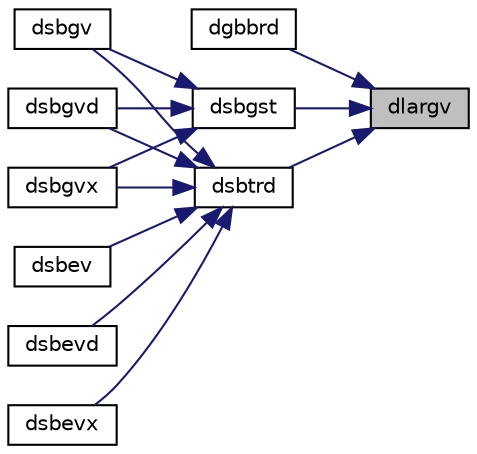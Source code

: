digraph "dlargv"
{
 // LATEX_PDF_SIZE
  edge [fontname="Helvetica",fontsize="10",labelfontname="Helvetica",labelfontsize="10"];
  node [fontname="Helvetica",fontsize="10",shape=record];
  rankdir="RL";
  Node1 [label="dlargv",height=0.2,width=0.4,color="black", fillcolor="grey75", style="filled", fontcolor="black",tooltip="DLARGV generates a vector of plane rotations with real cosines and real sines."];
  Node1 -> Node2 [dir="back",color="midnightblue",fontsize="10",style="solid",fontname="Helvetica"];
  Node2 [label="dgbbrd",height=0.2,width=0.4,color="black", fillcolor="white", style="filled",URL="$dgbbrd_8f.html#adcc28a5e7f0df2097dc2bfbe2d287621",tooltip="DGBBRD"];
  Node1 -> Node3 [dir="back",color="midnightblue",fontsize="10",style="solid",fontname="Helvetica"];
  Node3 [label="dsbgst",height=0.2,width=0.4,color="black", fillcolor="white", style="filled",URL="$dsbgst_8f.html#ae32895eca37df3f73da37145f562e707",tooltip="DSBGST"];
  Node3 -> Node4 [dir="back",color="midnightblue",fontsize="10",style="solid",fontname="Helvetica"];
  Node4 [label="dsbgv",height=0.2,width=0.4,color="black", fillcolor="white", style="filled",URL="$dsbgv_8f.html#a33924228a8f3dbde0a4f7e4e58e45267",tooltip="DSBGV"];
  Node3 -> Node5 [dir="back",color="midnightblue",fontsize="10",style="solid",fontname="Helvetica"];
  Node5 [label="dsbgvd",height=0.2,width=0.4,color="black", fillcolor="white", style="filled",URL="$dsbgvd_8f.html#a5399550432eeee3ce0e4429f53bf4286",tooltip="DSBGVD"];
  Node3 -> Node6 [dir="back",color="midnightblue",fontsize="10",style="solid",fontname="Helvetica"];
  Node6 [label="dsbgvx",height=0.2,width=0.4,color="black", fillcolor="white", style="filled",URL="$dsbgvx_8f.html#ac1ea24e07f3e2522ef6e8e9768eea5c5",tooltip="DSBGVX"];
  Node1 -> Node7 [dir="back",color="midnightblue",fontsize="10",style="solid",fontname="Helvetica"];
  Node7 [label="dsbtrd",height=0.2,width=0.4,color="black", fillcolor="white", style="filled",URL="$dsbtrd_8f.html#a3e341dd5ee93d0f84ed76aa592552648",tooltip="DSBTRD"];
  Node7 -> Node8 [dir="back",color="midnightblue",fontsize="10",style="solid",fontname="Helvetica"];
  Node8 [label="dsbev",height=0.2,width=0.4,color="black", fillcolor="white", style="filled",URL="$dsbev_8f.html#ad6db4d2faf998bf423820341e477e98f",tooltip="DSBEV computes the eigenvalues and, optionally, the left and/or right eigenvectors for OTHER matrices"];
  Node7 -> Node9 [dir="back",color="midnightblue",fontsize="10",style="solid",fontname="Helvetica"];
  Node9 [label="dsbevd",height=0.2,width=0.4,color="black", fillcolor="white", style="filled",URL="$dsbevd_8f.html#af8e2a8f5ea7f515fa0b5bd5ae8427322",tooltip="DSBEVD computes the eigenvalues and, optionally, the left and/or right eigenvectors for OTHER matrice..."];
  Node7 -> Node10 [dir="back",color="midnightblue",fontsize="10",style="solid",fontname="Helvetica"];
  Node10 [label="dsbevx",height=0.2,width=0.4,color="black", fillcolor="white", style="filled",URL="$dsbevx_8f.html#a4b0b81bd79a12be53d13a172c8950995",tooltip="DSBEVX computes the eigenvalues and, optionally, the left and/or right eigenvectors for OTHER matrice..."];
  Node7 -> Node4 [dir="back",color="midnightblue",fontsize="10",style="solid",fontname="Helvetica"];
  Node7 -> Node5 [dir="back",color="midnightblue",fontsize="10",style="solid",fontname="Helvetica"];
  Node7 -> Node6 [dir="back",color="midnightblue",fontsize="10",style="solid",fontname="Helvetica"];
}
